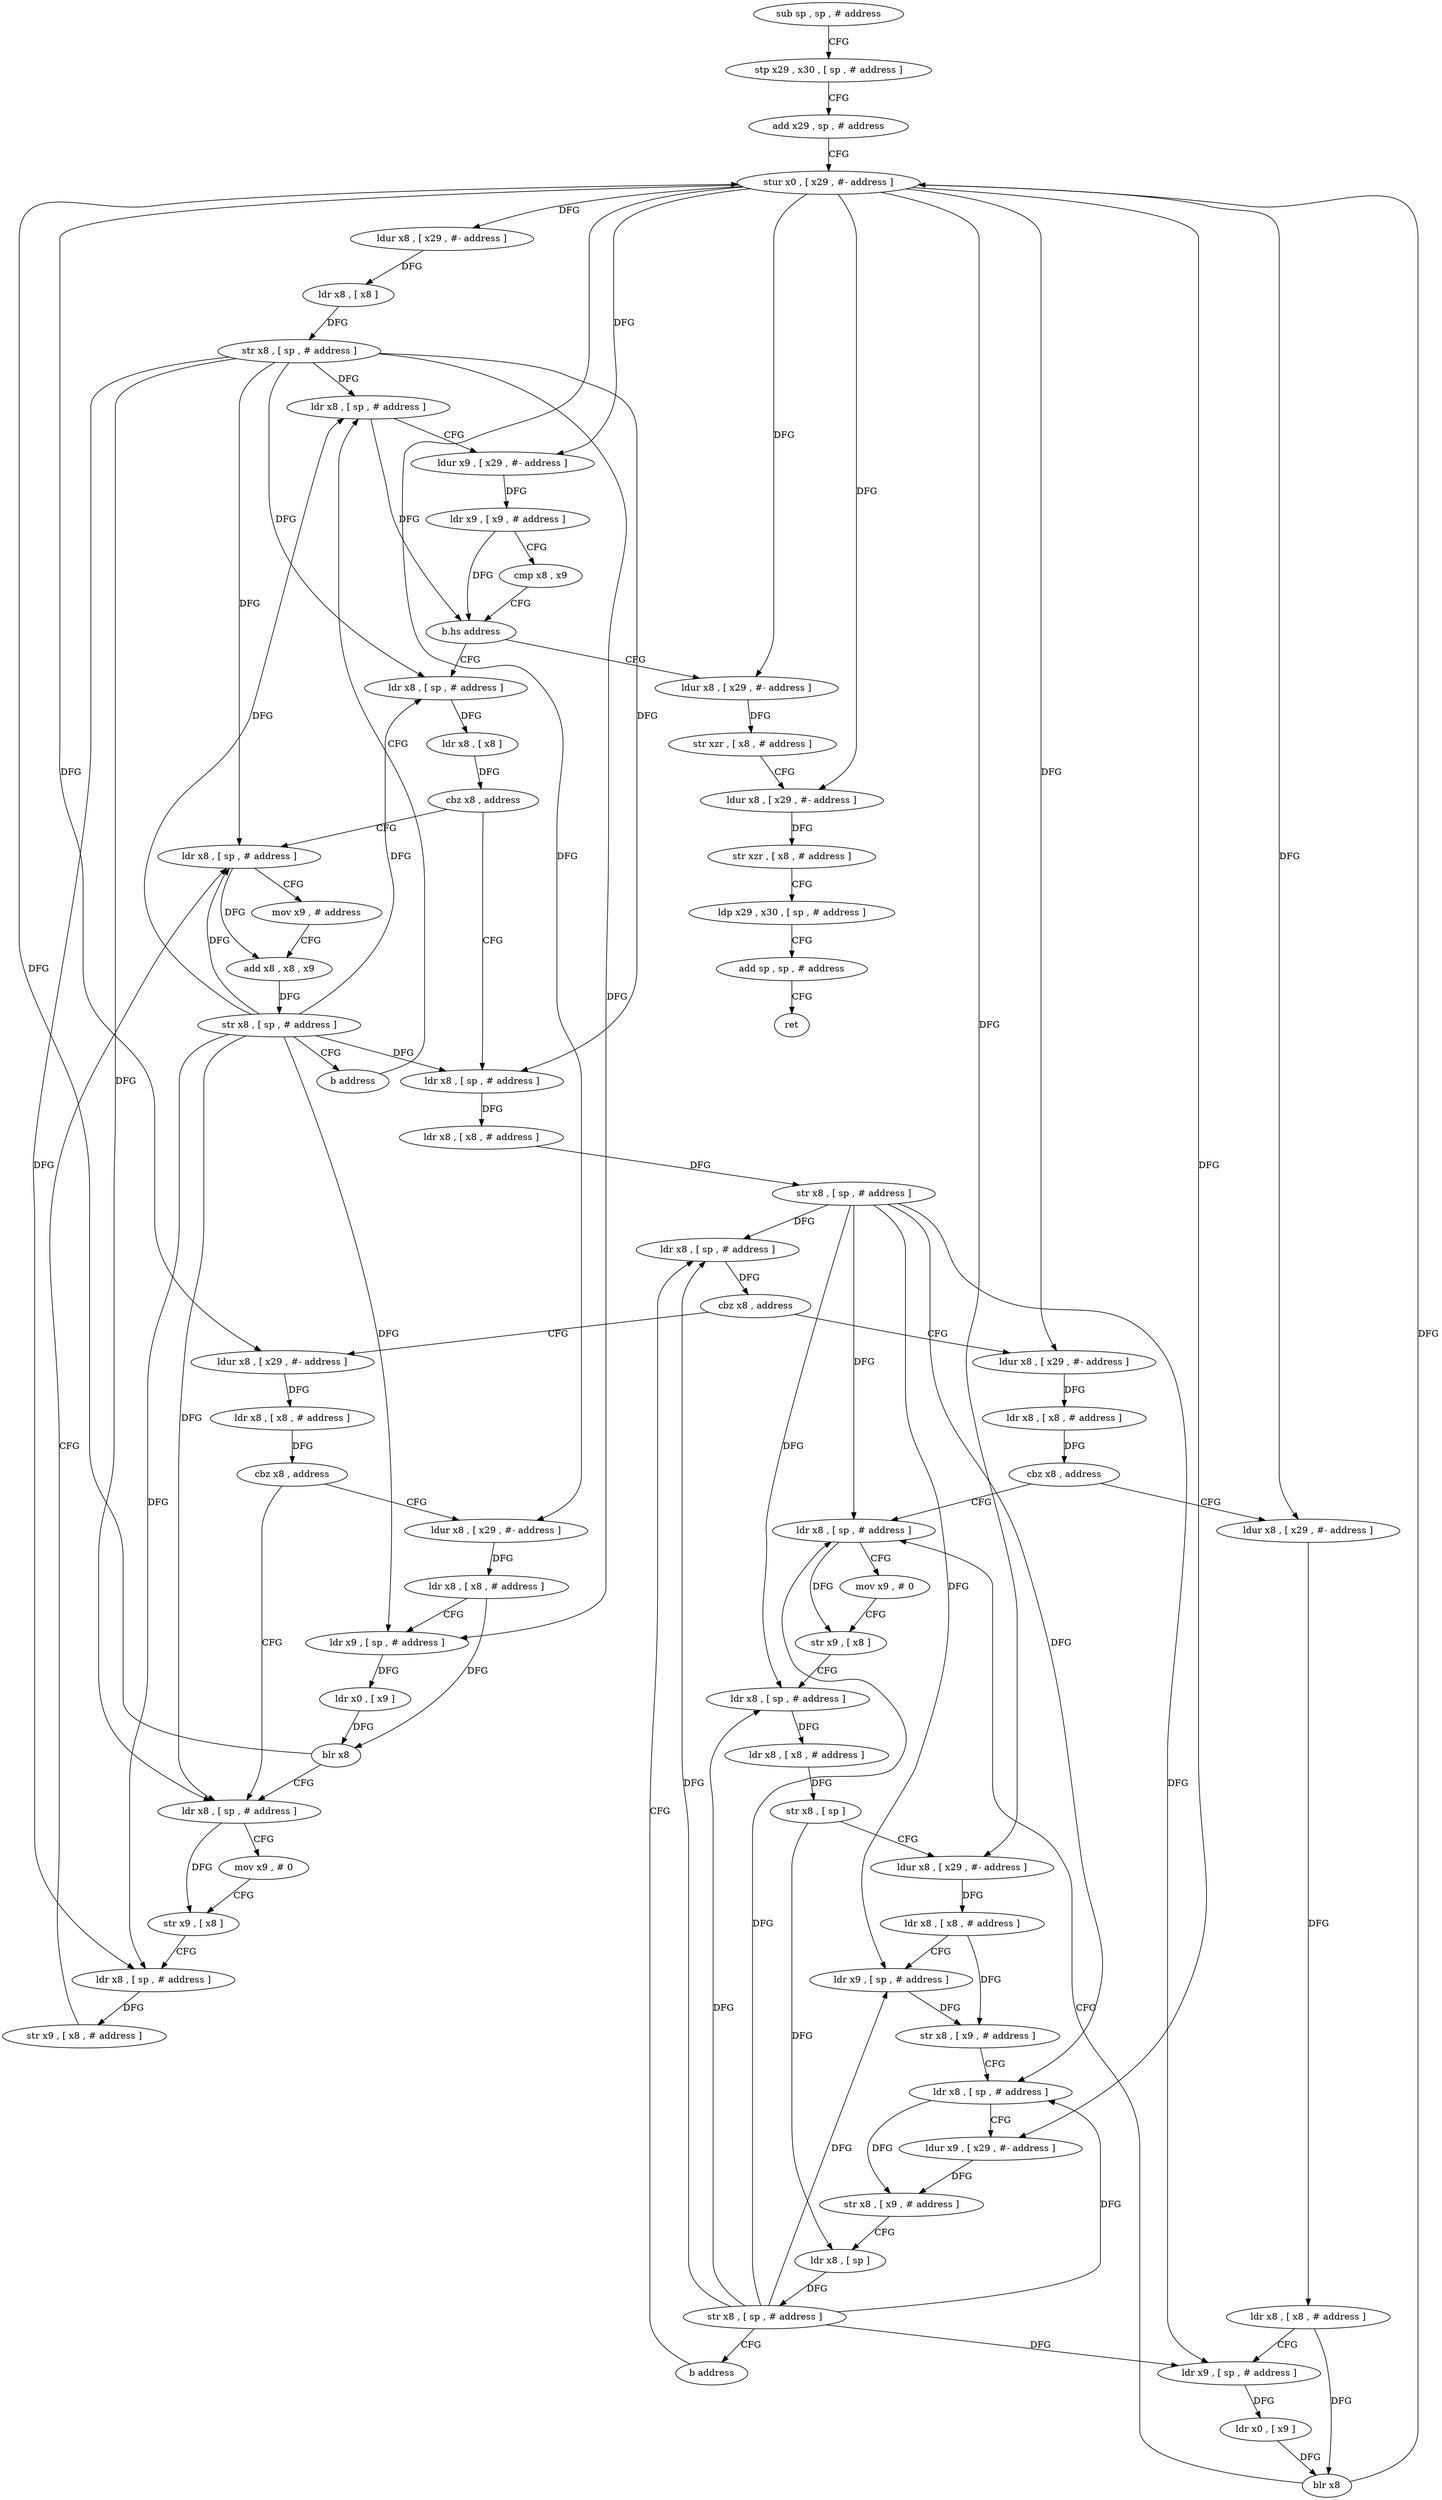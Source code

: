 digraph "func" {
"4234656" [label = "sub sp , sp , # address" ]
"4234660" [label = "stp x29 , x30 , [ sp , # address ]" ]
"4234664" [label = "add x29 , sp , # address" ]
"4234668" [label = "stur x0 , [ x29 , #- address ]" ]
"4234672" [label = "ldur x8 , [ x29 , #- address ]" ]
"4234676" [label = "ldr x8 , [ x8 ]" ]
"4234680" [label = "str x8 , [ sp , # address ]" ]
"4234684" [label = "ldr x8 , [ sp , # address ]" ]
"4234904" [label = "ldur x8 , [ x29 , #- address ]" ]
"4234908" [label = "str xzr , [ x8 , # address ]" ]
"4234912" [label = "ldur x8 , [ x29 , #- address ]" ]
"4234916" [label = "str xzr , [ x8 , # address ]" ]
"4234920" [label = "ldp x29 , x30 , [ sp , # address ]" ]
"4234924" [label = "add sp , sp , # address" ]
"4234928" [label = "ret" ]
"4234704" [label = "ldr x8 , [ sp , # address ]" ]
"4234708" [label = "ldr x8 , [ x8 ]" ]
"4234712" [label = "cbz x8 , address" ]
"4234884" [label = "ldr x8 , [ sp , # address ]" ]
"4234716" [label = "ldr x8 , [ sp , # address ]" ]
"4234888" [label = "mov x9 , # address" ]
"4234892" [label = "add x8 , x8 , x9" ]
"4234896" [label = "str x8 , [ sp , # address ]" ]
"4234900" [label = "b address" ]
"4234720" [label = "ldr x8 , [ x8 , # address ]" ]
"4234724" [label = "str x8 , [ sp , # address ]" ]
"4234728" [label = "ldr x8 , [ sp , # address ]" ]
"4234688" [label = "ldur x9 , [ x29 , #- address ]" ]
"4234692" [label = "ldr x9 , [ x9 , # address ]" ]
"4234696" [label = "cmp x8 , x9" ]
"4234700" [label = "b.hs address" ]
"4234832" [label = "ldur x8 , [ x29 , #- address ]" ]
"4234836" [label = "ldr x8 , [ x8 , # address ]" ]
"4234840" [label = "cbz x8 , address" ]
"4234864" [label = "ldr x8 , [ sp , # address ]" ]
"4234844" [label = "ldur x8 , [ x29 , #- address ]" ]
"4234736" [label = "ldur x8 , [ x29 , #- address ]" ]
"4234740" [label = "ldr x8 , [ x8 , # address ]" ]
"4234744" [label = "cbz x8 , address" ]
"4234768" [label = "ldr x8 , [ sp , # address ]" ]
"4234748" [label = "ldur x8 , [ x29 , #- address ]" ]
"4234868" [label = "mov x9 , # 0" ]
"4234872" [label = "str x9 , [ x8 ]" ]
"4234876" [label = "ldr x8 , [ sp , # address ]" ]
"4234880" [label = "str x9 , [ x8 , # address ]" ]
"4234848" [label = "ldr x8 , [ x8 , # address ]" ]
"4234852" [label = "ldr x9 , [ sp , # address ]" ]
"4234856" [label = "ldr x0 , [ x9 ]" ]
"4234860" [label = "blr x8" ]
"4234772" [label = "mov x9 , # 0" ]
"4234776" [label = "str x9 , [ x8 ]" ]
"4234780" [label = "ldr x8 , [ sp , # address ]" ]
"4234784" [label = "ldr x8 , [ x8 , # address ]" ]
"4234788" [label = "str x8 , [ sp ]" ]
"4234792" [label = "ldur x8 , [ x29 , #- address ]" ]
"4234796" [label = "ldr x8 , [ x8 , # address ]" ]
"4234800" [label = "ldr x9 , [ sp , # address ]" ]
"4234804" [label = "str x8 , [ x9 , # address ]" ]
"4234808" [label = "ldr x8 , [ sp , # address ]" ]
"4234812" [label = "ldur x9 , [ x29 , #- address ]" ]
"4234816" [label = "str x8 , [ x9 , # address ]" ]
"4234820" [label = "ldr x8 , [ sp ]" ]
"4234824" [label = "str x8 , [ sp , # address ]" ]
"4234828" [label = "b address" ]
"4234752" [label = "ldr x8 , [ x8 , # address ]" ]
"4234756" [label = "ldr x9 , [ sp , # address ]" ]
"4234760" [label = "ldr x0 , [ x9 ]" ]
"4234764" [label = "blr x8" ]
"4234732" [label = "cbz x8 , address" ]
"4234656" -> "4234660" [ label = "CFG" ]
"4234660" -> "4234664" [ label = "CFG" ]
"4234664" -> "4234668" [ label = "CFG" ]
"4234668" -> "4234672" [ label = "DFG" ]
"4234668" -> "4234688" [ label = "DFG" ]
"4234668" -> "4234904" [ label = "DFG" ]
"4234668" -> "4234912" [ label = "DFG" ]
"4234668" -> "4234832" [ label = "DFG" ]
"4234668" -> "4234736" [ label = "DFG" ]
"4234668" -> "4234844" [ label = "DFG" ]
"4234668" -> "4234792" [ label = "DFG" ]
"4234668" -> "4234812" [ label = "DFG" ]
"4234668" -> "4234748" [ label = "DFG" ]
"4234672" -> "4234676" [ label = "DFG" ]
"4234676" -> "4234680" [ label = "DFG" ]
"4234680" -> "4234684" [ label = "DFG" ]
"4234680" -> "4234704" [ label = "DFG" ]
"4234680" -> "4234884" [ label = "DFG" ]
"4234680" -> "4234716" [ label = "DFG" ]
"4234680" -> "4234864" [ label = "DFG" ]
"4234680" -> "4234876" [ label = "DFG" ]
"4234680" -> "4234852" [ label = "DFG" ]
"4234684" -> "4234688" [ label = "CFG" ]
"4234684" -> "4234700" [ label = "DFG" ]
"4234904" -> "4234908" [ label = "DFG" ]
"4234908" -> "4234912" [ label = "CFG" ]
"4234912" -> "4234916" [ label = "DFG" ]
"4234916" -> "4234920" [ label = "CFG" ]
"4234920" -> "4234924" [ label = "CFG" ]
"4234924" -> "4234928" [ label = "CFG" ]
"4234704" -> "4234708" [ label = "DFG" ]
"4234708" -> "4234712" [ label = "DFG" ]
"4234712" -> "4234884" [ label = "CFG" ]
"4234712" -> "4234716" [ label = "CFG" ]
"4234884" -> "4234888" [ label = "CFG" ]
"4234884" -> "4234892" [ label = "DFG" ]
"4234716" -> "4234720" [ label = "DFG" ]
"4234888" -> "4234892" [ label = "CFG" ]
"4234892" -> "4234896" [ label = "DFG" ]
"4234896" -> "4234900" [ label = "CFG" ]
"4234896" -> "4234684" [ label = "DFG" ]
"4234896" -> "4234704" [ label = "DFG" ]
"4234896" -> "4234884" [ label = "DFG" ]
"4234896" -> "4234716" [ label = "DFG" ]
"4234896" -> "4234864" [ label = "DFG" ]
"4234896" -> "4234876" [ label = "DFG" ]
"4234896" -> "4234852" [ label = "DFG" ]
"4234900" -> "4234684" [ label = "CFG" ]
"4234720" -> "4234724" [ label = "DFG" ]
"4234724" -> "4234728" [ label = "DFG" ]
"4234724" -> "4234768" [ label = "DFG" ]
"4234724" -> "4234780" [ label = "DFG" ]
"4234724" -> "4234800" [ label = "DFG" ]
"4234724" -> "4234808" [ label = "DFG" ]
"4234724" -> "4234756" [ label = "DFG" ]
"4234728" -> "4234732" [ label = "DFG" ]
"4234688" -> "4234692" [ label = "DFG" ]
"4234692" -> "4234696" [ label = "CFG" ]
"4234692" -> "4234700" [ label = "DFG" ]
"4234696" -> "4234700" [ label = "CFG" ]
"4234700" -> "4234904" [ label = "CFG" ]
"4234700" -> "4234704" [ label = "CFG" ]
"4234832" -> "4234836" [ label = "DFG" ]
"4234836" -> "4234840" [ label = "DFG" ]
"4234840" -> "4234864" [ label = "CFG" ]
"4234840" -> "4234844" [ label = "CFG" ]
"4234864" -> "4234868" [ label = "CFG" ]
"4234864" -> "4234872" [ label = "DFG" ]
"4234844" -> "4234848" [ label = "DFG" ]
"4234736" -> "4234740" [ label = "DFG" ]
"4234740" -> "4234744" [ label = "DFG" ]
"4234744" -> "4234768" [ label = "CFG" ]
"4234744" -> "4234748" [ label = "CFG" ]
"4234768" -> "4234772" [ label = "CFG" ]
"4234768" -> "4234776" [ label = "DFG" ]
"4234748" -> "4234752" [ label = "DFG" ]
"4234868" -> "4234872" [ label = "CFG" ]
"4234872" -> "4234876" [ label = "CFG" ]
"4234876" -> "4234880" [ label = "DFG" ]
"4234880" -> "4234884" [ label = "CFG" ]
"4234848" -> "4234852" [ label = "CFG" ]
"4234848" -> "4234860" [ label = "DFG" ]
"4234852" -> "4234856" [ label = "DFG" ]
"4234856" -> "4234860" [ label = "DFG" ]
"4234860" -> "4234864" [ label = "CFG" ]
"4234860" -> "4234668" [ label = "DFG" ]
"4234772" -> "4234776" [ label = "CFG" ]
"4234776" -> "4234780" [ label = "CFG" ]
"4234780" -> "4234784" [ label = "DFG" ]
"4234784" -> "4234788" [ label = "DFG" ]
"4234788" -> "4234792" [ label = "CFG" ]
"4234788" -> "4234820" [ label = "DFG" ]
"4234792" -> "4234796" [ label = "DFG" ]
"4234796" -> "4234800" [ label = "CFG" ]
"4234796" -> "4234804" [ label = "DFG" ]
"4234800" -> "4234804" [ label = "DFG" ]
"4234804" -> "4234808" [ label = "CFG" ]
"4234808" -> "4234812" [ label = "CFG" ]
"4234808" -> "4234816" [ label = "DFG" ]
"4234812" -> "4234816" [ label = "DFG" ]
"4234816" -> "4234820" [ label = "CFG" ]
"4234820" -> "4234824" [ label = "DFG" ]
"4234824" -> "4234828" [ label = "CFG" ]
"4234824" -> "4234728" [ label = "DFG" ]
"4234824" -> "4234768" [ label = "DFG" ]
"4234824" -> "4234780" [ label = "DFG" ]
"4234824" -> "4234800" [ label = "DFG" ]
"4234824" -> "4234808" [ label = "DFG" ]
"4234824" -> "4234756" [ label = "DFG" ]
"4234828" -> "4234728" [ label = "CFG" ]
"4234752" -> "4234756" [ label = "CFG" ]
"4234752" -> "4234764" [ label = "DFG" ]
"4234756" -> "4234760" [ label = "DFG" ]
"4234760" -> "4234764" [ label = "DFG" ]
"4234764" -> "4234768" [ label = "CFG" ]
"4234764" -> "4234668" [ label = "DFG" ]
"4234732" -> "4234832" [ label = "CFG" ]
"4234732" -> "4234736" [ label = "CFG" ]
}
